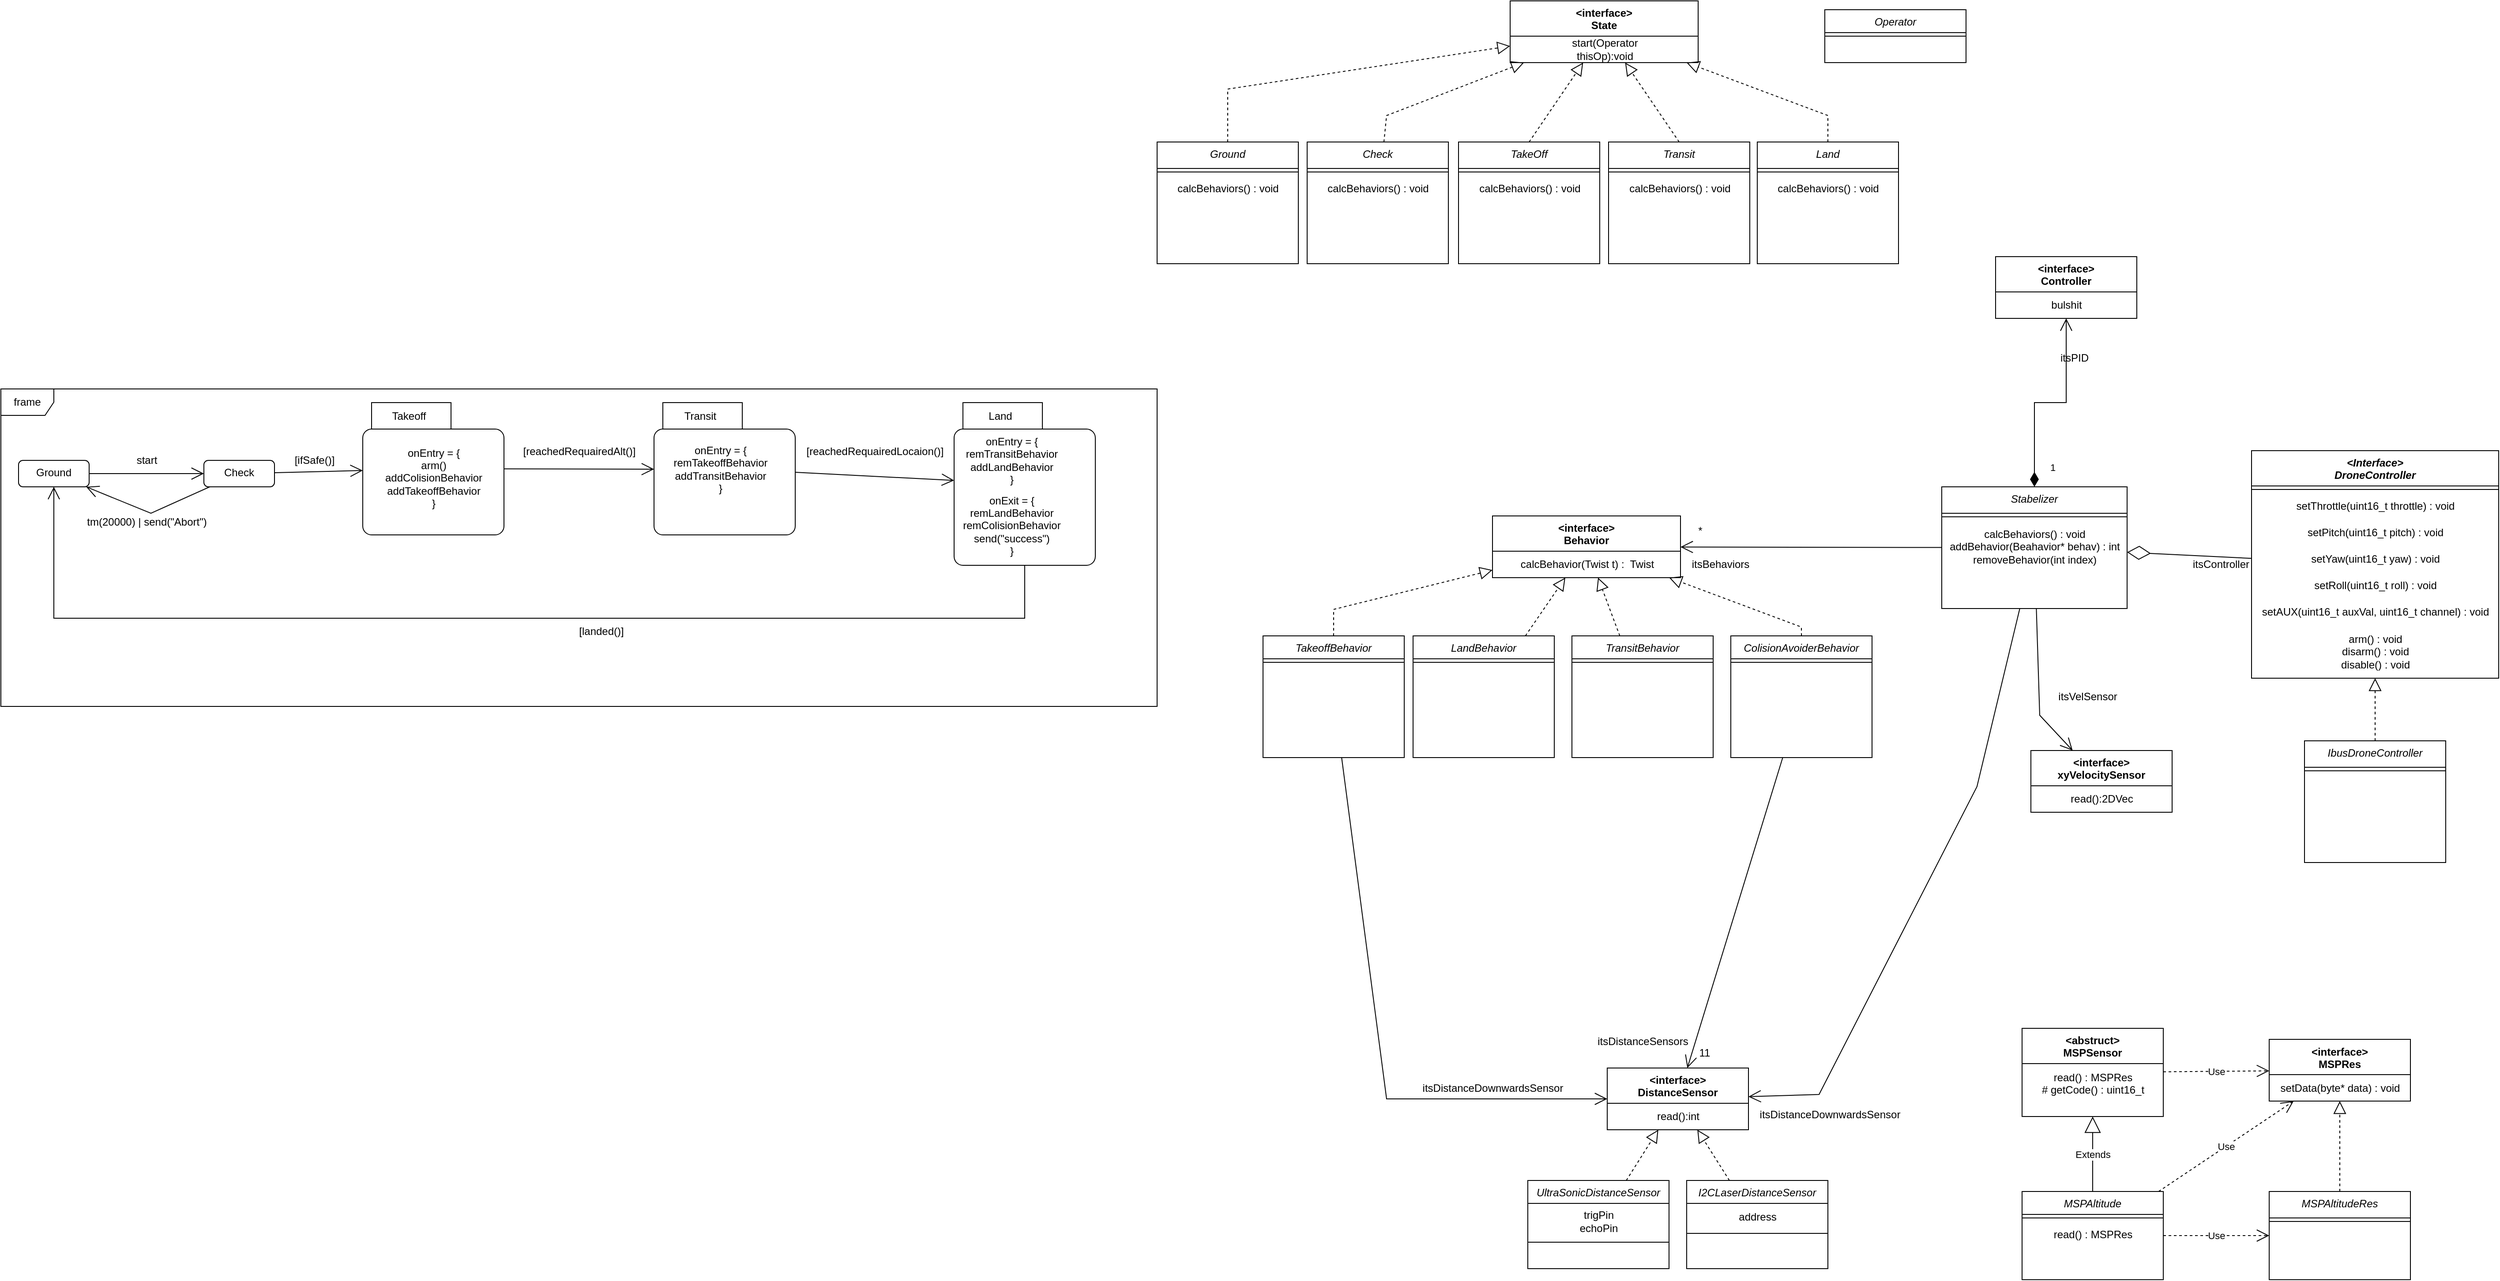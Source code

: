 <mxfile version="24.7.12">
  <diagram id="C5RBs43oDa-KdzZeNtuy" name="Page-1">
    <mxGraphModel grid="1" page="1" gridSize="10" guides="1" tooltips="1" connect="1" arrows="1" fold="1" pageScale="1" pageWidth="827" pageHeight="1169" math="0" shadow="0">
      <root>
        <mxCell id="WIyWlLk6GJQsqaUBKTNV-0" />
        <mxCell id="WIyWlLk6GJQsqaUBKTNV-1" parent="WIyWlLk6GJQsqaUBKTNV-0" />
        <mxCell id="zkfFHV4jXpPFQw0GAbJ--0" value="ColisionAvoiderBehavior" style="swimlane;fontStyle=2;align=center;verticalAlign=top;childLayout=stackLayout;horizontal=1;startSize=26;horizontalStack=0;resizeParent=1;resizeLast=0;collapsible=1;marginBottom=0;rounded=0;shadow=0;strokeWidth=1;" vertex="1" parent="WIyWlLk6GJQsqaUBKTNV-1">
          <mxGeometry x="70" y="230" width="160" height="138" as="geometry">
            <mxRectangle x="230" y="140" width="160" height="26" as="alternateBounds" />
          </mxGeometry>
        </mxCell>
        <mxCell id="zkfFHV4jXpPFQw0GAbJ--4" value="" style="line;html=1;strokeWidth=1;align=left;verticalAlign=middle;spacingTop=-1;spacingLeft=3;spacingRight=3;rotatable=0;labelPosition=right;points=[];portConstraint=eastwest;" vertex="1" parent="zkfFHV4jXpPFQw0GAbJ--0">
          <mxGeometry y="26" width="160" height="8" as="geometry" />
        </mxCell>
        <mxCell id="H10a0yjZCDIFKvV8rr9i-4" value="&lt;Interface&gt;&#xa;DroneController" style="swimlane;fontStyle=3;align=center;verticalAlign=top;childLayout=stackLayout;horizontal=1;startSize=40;horizontalStack=0;resizeParent=1;resizeLast=0;collapsible=1;marginBottom=0;rounded=0;shadow=0;strokeWidth=1;" vertex="1" parent="WIyWlLk6GJQsqaUBKTNV-1">
          <mxGeometry x="660" y="20" width="280" height="258" as="geometry">
            <mxRectangle x="230" y="140" width="160" height="26" as="alternateBounds" />
          </mxGeometry>
        </mxCell>
        <mxCell id="H10a0yjZCDIFKvV8rr9i-5" value="" style="line;html=1;strokeWidth=1;align=left;verticalAlign=middle;spacingTop=-1;spacingLeft=3;spacingRight=3;rotatable=0;labelPosition=right;points=[];portConstraint=eastwest;" vertex="1" parent="H10a0yjZCDIFKvV8rr9i-4">
          <mxGeometry y="40" width="280" height="8" as="geometry" />
        </mxCell>
        <mxCell id="sz6_0-QXTVO1XUbF2fzM-16" value="setThrottle(uint16_t throttle) : void" style="text;html=1;align=center;verticalAlign=middle;resizable=0;points=[];autosize=1;strokeColor=none;fillColor=none;" vertex="1" parent="H10a0yjZCDIFKvV8rr9i-4">
          <mxGeometry y="48" width="280" height="30" as="geometry" />
        </mxCell>
        <mxCell id="sz6_0-QXTVO1XUbF2fzM-18" value="setPitch(uint16_t pitch) : void" style="text;html=1;align=center;verticalAlign=middle;resizable=0;points=[];autosize=1;strokeColor=none;fillColor=none;" vertex="1" parent="H10a0yjZCDIFKvV8rr9i-4">
          <mxGeometry y="78" width="280" height="30" as="geometry" />
        </mxCell>
        <mxCell id="sz6_0-QXTVO1XUbF2fzM-19" value="setYaw(uint16_t yaw) : void" style="text;html=1;align=center;verticalAlign=middle;resizable=0;points=[];autosize=1;strokeColor=none;fillColor=none;" vertex="1" parent="H10a0yjZCDIFKvV8rr9i-4">
          <mxGeometry y="108" width="280" height="30" as="geometry" />
        </mxCell>
        <mxCell id="sz6_0-QXTVO1XUbF2fzM-17" value="setRoll(uint16_t roll) : void" style="text;html=1;align=center;verticalAlign=middle;resizable=0;points=[];autosize=1;strokeColor=none;fillColor=none;" vertex="1" parent="H10a0yjZCDIFKvV8rr9i-4">
          <mxGeometry y="138" width="280" height="30" as="geometry" />
        </mxCell>
        <mxCell id="sz6_0-QXTVO1XUbF2fzM-20" value="setAUX(uint16_t auxVal, uint16_t channel) : void" style="text;html=1;align=center;verticalAlign=middle;resizable=0;points=[];autosize=1;strokeColor=none;fillColor=none;" vertex="1" parent="H10a0yjZCDIFKvV8rr9i-4">
          <mxGeometry y="168" width="280" height="30" as="geometry" />
        </mxCell>
        <mxCell id="sz6_0-QXTVO1XUbF2fzM-81" value="arm() : void&lt;div&gt;disarm() : void&lt;/div&gt;&lt;div&gt;disable() : void&lt;/div&gt;" style="text;html=1;align=center;verticalAlign=middle;resizable=0;points=[];autosize=1;strokeColor=none;fillColor=none;" vertex="1" parent="H10a0yjZCDIFKvV8rr9i-4">
          <mxGeometry y="198" width="280" height="60" as="geometry" />
        </mxCell>
        <mxCell id="H10a0yjZCDIFKvV8rr9i-6" value="IbusDroneController" style="swimlane;fontStyle=2;align=center;verticalAlign=top;childLayout=stackLayout;horizontal=1;startSize=30;horizontalStack=0;resizeParent=1;resizeLast=0;collapsible=1;marginBottom=0;rounded=0;shadow=0;strokeWidth=1;" vertex="1" parent="WIyWlLk6GJQsqaUBKTNV-1">
          <mxGeometry x="720" y="349" width="160" height="138" as="geometry">
            <mxRectangle x="230" y="140" width="160" height="26" as="alternateBounds" />
          </mxGeometry>
        </mxCell>
        <mxCell id="H10a0yjZCDIFKvV8rr9i-7" value="" style="line;html=1;strokeWidth=1;align=left;verticalAlign=middle;spacingTop=-1;spacingLeft=3;spacingRight=3;rotatable=0;labelPosition=right;points=[];portConstraint=eastwest;" vertex="1" parent="H10a0yjZCDIFKvV8rr9i-6">
          <mxGeometry y="30" width="160" height="8" as="geometry" />
        </mxCell>
        <mxCell id="H10a0yjZCDIFKvV8rr9i-8" value="TransitBehavior" style="swimlane;fontStyle=2;align=center;verticalAlign=top;childLayout=stackLayout;horizontal=1;startSize=26;horizontalStack=0;resizeParent=1;resizeLast=0;collapsible=1;marginBottom=0;rounded=0;shadow=0;strokeWidth=1;" vertex="1" parent="WIyWlLk6GJQsqaUBKTNV-1">
          <mxGeometry x="-110" y="230" width="160" height="138" as="geometry">
            <mxRectangle x="230" y="140" width="160" height="26" as="alternateBounds" />
          </mxGeometry>
        </mxCell>
        <mxCell id="H10a0yjZCDIFKvV8rr9i-9" value="" style="line;html=1;strokeWidth=1;align=left;verticalAlign=middle;spacingTop=-1;spacingLeft=3;spacingRight=3;rotatable=0;labelPosition=right;points=[];portConstraint=eastwest;" vertex="1" parent="H10a0yjZCDIFKvV8rr9i-8">
          <mxGeometry y="26" width="160" height="8" as="geometry" />
        </mxCell>
        <mxCell id="ZFTu0aLYmTdzIJ34VCM_-1" value="&lt;div&gt;&lt;span style=&quot;background-color: initial;&quot;&gt;&amp;lt;interface&amp;gt;&lt;/span&gt;&lt;/div&gt;&lt;div&gt;Behavior&lt;/div&gt;" style="swimlane;fontStyle=1;align=center;verticalAlign=top;childLayout=stackLayout;horizontal=1;startSize=40;horizontalStack=0;resizeParent=1;resizeParentMax=0;resizeLast=0;collapsible=1;marginBottom=0;whiteSpace=wrap;html=1;" vertex="1" parent="WIyWlLk6GJQsqaUBKTNV-1">
          <mxGeometry x="-200" y="94" width="213" height="70" as="geometry">
            <mxRectangle x="440" y="270" width="100" height="40" as="alternateBounds" />
          </mxGeometry>
        </mxCell>
        <mxCell id="sz6_0-QXTVO1XUbF2fzM-7" value="calcBehavior(Twist t) :&amp;nbsp; Twist" style="text;html=1;align=center;verticalAlign=middle;resizable=0;points=[];autosize=1;strokeColor=none;fillColor=none;" vertex="1" parent="ZFTu0aLYmTdzIJ34VCM_-1">
          <mxGeometry y="40" width="213" height="30" as="geometry" />
        </mxCell>
        <mxCell id="UNymxp3EtwZnuEhd_OBU-3" value="UltraSonicDistanceSensor" style="swimlane;fontStyle=2;align=center;verticalAlign=top;childLayout=stackLayout;horizontal=1;startSize=26;horizontalStack=0;resizeParent=1;resizeLast=0;collapsible=1;marginBottom=0;rounded=0;shadow=0;strokeWidth=1;" vertex="1" parent="WIyWlLk6GJQsqaUBKTNV-1">
          <mxGeometry x="-160" y="847.5" width="160" height="100" as="geometry">
            <mxRectangle x="230" y="140" width="160" height="26" as="alternateBounds" />
          </mxGeometry>
        </mxCell>
        <mxCell id="sz6_0-QXTVO1XUbF2fzM-6" value="trigPin&lt;div&gt;echoPin&lt;/div&gt;" style="text;html=1;align=center;verticalAlign=middle;resizable=0;points=[];autosize=1;strokeColor=none;fillColor=none;" vertex="1" parent="UNymxp3EtwZnuEhd_OBU-3">
          <mxGeometry y="26" width="160" height="40" as="geometry" />
        </mxCell>
        <mxCell id="UNymxp3EtwZnuEhd_OBU-4" value="" style="line;html=1;strokeWidth=1;align=left;verticalAlign=middle;spacingTop=-1;spacingLeft=3;spacingRight=3;rotatable=0;labelPosition=right;points=[];portConstraint=eastwest;" vertex="1" parent="UNymxp3EtwZnuEhd_OBU-3">
          <mxGeometry y="66" width="160" height="8" as="geometry" />
        </mxCell>
        <mxCell id="ZFTu0aLYmTdzIJ34VCM_-6" value="I2CLaserDistanceSensor" style="swimlane;fontStyle=2;align=center;verticalAlign=top;childLayout=stackLayout;horizontal=1;startSize=26;horizontalStack=0;resizeParent=1;resizeLast=0;collapsible=1;marginBottom=0;rounded=0;shadow=0;strokeWidth=1;" vertex="1" parent="WIyWlLk6GJQsqaUBKTNV-1">
          <mxGeometry x="20" y="847.5" width="160" height="100" as="geometry">
            <mxRectangle x="230" y="140" width="160" height="26" as="alternateBounds" />
          </mxGeometry>
        </mxCell>
        <mxCell id="UNymxp3EtwZnuEhd_OBU-5" value="address" style="text;html=1;align=center;verticalAlign=middle;resizable=0;points=[];autosize=1;strokeColor=none;fillColor=none;" vertex="1" parent="ZFTu0aLYmTdzIJ34VCM_-6">
          <mxGeometry y="26" width="160" height="30" as="geometry" />
        </mxCell>
        <mxCell id="ZFTu0aLYmTdzIJ34VCM_-7" value="" style="line;html=1;strokeWidth=1;align=left;verticalAlign=middle;spacingTop=-1;spacingLeft=3;spacingRight=3;rotatable=0;labelPosition=right;points=[];portConstraint=eastwest;" vertex="1" parent="ZFTu0aLYmTdzIJ34VCM_-6">
          <mxGeometry y="56" width="160" height="8" as="geometry" />
        </mxCell>
        <mxCell id="sz6_0-QXTVO1XUbF2fzM-0" value="&lt;div&gt;&lt;span style=&quot;background-color: initial;&quot;&gt;&amp;lt;interface&amp;gt;&lt;/span&gt;&lt;/div&gt;&lt;div&gt;DistanceSensor&lt;/div&gt;" style="swimlane;fontStyle=1;align=center;verticalAlign=top;childLayout=stackLayout;horizontal=1;startSize=40;horizontalStack=0;resizeParent=1;resizeParentMax=0;resizeLast=0;collapsible=1;marginBottom=0;whiteSpace=wrap;html=1;" vertex="1" parent="WIyWlLk6GJQsqaUBKTNV-1">
          <mxGeometry x="-70" y="720" width="160" height="70" as="geometry">
            <mxRectangle x="440" y="270" width="100" height="40" as="alternateBounds" />
          </mxGeometry>
        </mxCell>
        <mxCell id="sz6_0-QXTVO1XUbF2fzM-1" value="read():int" style="text;html=1;align=center;verticalAlign=middle;resizable=0;points=[];autosize=1;strokeColor=none;fillColor=none;" vertex="1" parent="sz6_0-QXTVO1XUbF2fzM-0">
          <mxGeometry y="40" width="160" height="30" as="geometry" />
        </mxCell>
        <mxCell id="sz6_0-QXTVO1XUbF2fzM-2" value="" style="endArrow=block;dashed=1;endFill=0;endSize=12;html=1;rounded=0;" edge="1" parent="WIyWlLk6GJQsqaUBKTNV-1" source="ZFTu0aLYmTdzIJ34VCM_-6" target="sz6_0-QXTVO1XUbF2fzM-0">
          <mxGeometry width="160" relative="1" as="geometry">
            <mxPoint x="320" y="580" as="sourcePoint" />
            <mxPoint x="480" y="580" as="targetPoint" />
          </mxGeometry>
        </mxCell>
        <mxCell id="sz6_0-QXTVO1XUbF2fzM-3" value="" style="endArrow=block;dashed=1;endFill=0;endSize=12;html=1;rounded=0;" edge="1" parent="WIyWlLk6GJQsqaUBKTNV-1" source="H10a0yjZCDIFKvV8rr9i-8" target="ZFTu0aLYmTdzIJ34VCM_-1">
          <mxGeometry width="160" relative="1" as="geometry">
            <mxPoint x="302" y="473" as="sourcePoint" />
            <mxPoint x="260" y="410" as="targetPoint" />
          </mxGeometry>
        </mxCell>
        <mxCell id="sz6_0-QXTVO1XUbF2fzM-4" value="" style="endArrow=block;dashed=1;endFill=0;endSize=12;html=1;rounded=0;" edge="1" parent="WIyWlLk6GJQsqaUBKTNV-1" source="zkfFHV4jXpPFQw0GAbJ--0" target="ZFTu0aLYmTdzIJ34VCM_-1">
          <mxGeometry width="160" relative="1" as="geometry">
            <mxPoint x="150" y="220" as="sourcePoint" />
            <mxPoint x="490" y="617" as="targetPoint" />
            <Array as="points">
              <mxPoint x="150" y="220" />
            </Array>
          </mxGeometry>
        </mxCell>
        <mxCell id="sz6_0-QXTVO1XUbF2fzM-5" value="" style="endArrow=block;dashed=1;endFill=0;endSize=12;html=1;rounded=0;" edge="1" parent="WIyWlLk6GJQsqaUBKTNV-1" source="UNymxp3EtwZnuEhd_OBU-3" target="sz6_0-QXTVO1XUbF2fzM-0">
          <mxGeometry width="160" relative="1" as="geometry">
            <mxPoint x="326" y="750" as="sourcePoint" />
            <mxPoint x="284" y="687" as="targetPoint" />
          </mxGeometry>
        </mxCell>
        <mxCell id="sz6_0-QXTVO1XUbF2fzM-8" value="" style="endArrow=open;endFill=1;endSize=12;html=1;rounded=0;" edge="1" parent="WIyWlLk6GJQsqaUBKTNV-1" source="sz6_0-QXTVO1XUbF2fzM-10" target="ZFTu0aLYmTdzIJ34VCM_-1">
          <mxGeometry width="160" relative="1" as="geometry">
            <mxPoint x="335" y="127.319" as="sourcePoint" />
            <mxPoint x="530" y="190" as="targetPoint" />
          </mxGeometry>
        </mxCell>
        <mxCell id="sz6_0-QXTVO1XUbF2fzM-10" value="Stabelizer" style="swimlane;fontStyle=2;align=center;verticalAlign=top;childLayout=stackLayout;horizontal=1;startSize=30;horizontalStack=0;resizeParent=1;resizeLast=0;collapsible=1;marginBottom=0;rounded=0;shadow=0;strokeWidth=1;" vertex="1" parent="WIyWlLk6GJQsqaUBKTNV-1">
          <mxGeometry x="309" y="61" width="210" height="138" as="geometry">
            <mxRectangle x="230" y="140" width="160" height="26" as="alternateBounds" />
          </mxGeometry>
        </mxCell>
        <mxCell id="sz6_0-QXTVO1XUbF2fzM-11" value="" style="line;html=1;strokeWidth=1;align=left;verticalAlign=middle;spacingTop=-1;spacingLeft=3;spacingRight=3;rotatable=0;labelPosition=right;points=[];portConstraint=eastwest;" vertex="1" parent="sz6_0-QXTVO1XUbF2fzM-10">
          <mxGeometry y="30" width="210" height="8" as="geometry" />
        </mxCell>
        <mxCell id="sz6_0-QXTVO1XUbF2fzM-15" value="calcBehaviors() : void&lt;div&gt;addBehavior(Beahavior* behav) : int&lt;/div&gt;&lt;div&gt;removeBehavior(int index)&lt;/div&gt;" style="text;html=1;align=center;verticalAlign=middle;resizable=0;points=[];autosize=1;strokeColor=none;fillColor=none;" vertex="1" parent="sz6_0-QXTVO1XUbF2fzM-10">
          <mxGeometry y="38" width="210" height="60" as="geometry" />
        </mxCell>
        <mxCell id="sz6_0-QXTVO1XUbF2fzM-13" value="*" style="text;html=1;align=center;verticalAlign=middle;resizable=0;points=[];autosize=1;strokeColor=none;fillColor=none;" vertex="1" parent="WIyWlLk6GJQsqaUBKTNV-1">
          <mxGeometry x="20" y="95.5" width="30" height="30" as="geometry" />
        </mxCell>
        <mxCell id="sz6_0-QXTVO1XUbF2fzM-14" value="itsBehaviors" style="text;html=1;align=center;verticalAlign=middle;resizable=0;points=[];autosize=1;strokeColor=none;fillColor=none;" vertex="1" parent="WIyWlLk6GJQsqaUBKTNV-1">
          <mxGeometry x="13" y="134" width="90" height="30" as="geometry" />
        </mxCell>
        <mxCell id="sz6_0-QXTVO1XUbF2fzM-36" value="&lt;div&gt;&lt;span style=&quot;background-color: initial;&quot;&gt;&amp;lt;abstruct&amp;gt;&lt;/span&gt;&lt;/div&gt;&lt;div&gt;MSPSensor&lt;/div&gt;" style="swimlane;fontStyle=1;align=center;verticalAlign=top;childLayout=stackLayout;horizontal=1;startSize=40;horizontalStack=0;resizeParent=1;resizeParentMax=0;resizeLast=0;collapsible=1;marginBottom=0;whiteSpace=wrap;html=1;" vertex="1" parent="WIyWlLk6GJQsqaUBKTNV-1">
          <mxGeometry x="400" y="675" width="160" height="100" as="geometry">
            <mxRectangle x="440" y="270" width="100" height="40" as="alternateBounds" />
          </mxGeometry>
        </mxCell>
        <mxCell id="sz6_0-QXTVO1XUbF2fzM-37" value="read() : MSPRes&lt;div&gt;# getCode() : uint16_t&lt;/div&gt;&lt;div&gt;&lt;br&gt;&lt;/div&gt;" style="text;html=1;align=center;verticalAlign=middle;resizable=0;points=[];autosize=1;strokeColor=none;fillColor=none;" vertex="1" parent="sz6_0-QXTVO1XUbF2fzM-36">
          <mxGeometry y="40" width="160" height="60" as="geometry" />
        </mxCell>
        <mxCell id="sz6_0-QXTVO1XUbF2fzM-38" value="MSPAltitude" style="swimlane;fontStyle=2;align=center;verticalAlign=top;childLayout=stackLayout;horizontal=1;startSize=26;horizontalStack=0;resizeParent=1;resizeLast=0;collapsible=1;marginBottom=0;rounded=0;shadow=0;strokeWidth=1;" vertex="1" parent="WIyWlLk6GJQsqaUBKTNV-1">
          <mxGeometry x="400" y="860" width="160" height="100" as="geometry">
            <mxRectangle x="230" y="140" width="160" height="26" as="alternateBounds" />
          </mxGeometry>
        </mxCell>
        <mxCell id="sz6_0-QXTVO1XUbF2fzM-40" value="" style="line;html=1;strokeWidth=1;align=left;verticalAlign=middle;spacingTop=-1;spacingLeft=3;spacingRight=3;rotatable=0;labelPosition=right;points=[];portConstraint=eastwest;" vertex="1" parent="sz6_0-QXTVO1XUbF2fzM-38">
          <mxGeometry y="26" width="160" height="8" as="geometry" />
        </mxCell>
        <mxCell id="sz6_0-QXTVO1XUbF2fzM-49" value="read() : MSPRes" style="text;html=1;align=center;verticalAlign=middle;resizable=0;points=[];autosize=1;strokeColor=none;fillColor=none;" vertex="1" parent="sz6_0-QXTVO1XUbF2fzM-38">
          <mxGeometry y="34" width="160" height="30" as="geometry" />
        </mxCell>
        <mxCell id="sz6_0-QXTVO1XUbF2fzM-41" value="&lt;div&gt;&lt;span style=&quot;background-color: initial;&quot;&gt;&amp;lt;interface&amp;gt;&lt;/span&gt;&lt;/div&gt;&lt;div&gt;MSPRes&lt;/div&gt;" style="swimlane;fontStyle=1;align=center;verticalAlign=top;childLayout=stackLayout;horizontal=1;startSize=40;horizontalStack=0;resizeParent=1;resizeParentMax=0;resizeLast=0;collapsible=1;marginBottom=0;whiteSpace=wrap;html=1;" vertex="1" parent="WIyWlLk6GJQsqaUBKTNV-1">
          <mxGeometry x="680" y="687.5" width="160" height="70" as="geometry">
            <mxRectangle x="440" y="270" width="100" height="40" as="alternateBounds" />
          </mxGeometry>
        </mxCell>
        <mxCell id="sz6_0-QXTVO1XUbF2fzM-53" value="setData(byte* data) : void" style="text;html=1;align=center;verticalAlign=middle;resizable=0;points=[];autosize=1;strokeColor=none;fillColor=none;" vertex="1" parent="sz6_0-QXTVO1XUbF2fzM-41">
          <mxGeometry y="40" width="160" height="30" as="geometry" />
        </mxCell>
        <mxCell id="sz6_0-QXTVO1XUbF2fzM-43" value="Use" style="endArrow=open;endSize=12;dashed=1;html=1;rounded=0;" edge="1" parent="WIyWlLk6GJQsqaUBKTNV-1" source="sz6_0-QXTVO1XUbF2fzM-36" target="sz6_0-QXTVO1XUbF2fzM-41">
          <mxGeometry width="160" relative="1" as="geometry">
            <mxPoint x="260" y="620" as="sourcePoint" />
            <mxPoint x="420" y="620" as="targetPoint" />
          </mxGeometry>
        </mxCell>
        <mxCell id="sz6_0-QXTVO1XUbF2fzM-44" value="MSPAltitudeRes" style="swimlane;fontStyle=2;align=center;verticalAlign=top;childLayout=stackLayout;horizontal=1;startSize=30;horizontalStack=0;resizeParent=1;resizeLast=0;collapsible=1;marginBottom=0;rounded=0;shadow=0;strokeWidth=1;" vertex="1" parent="WIyWlLk6GJQsqaUBKTNV-1">
          <mxGeometry x="680" y="860" width="160" height="100" as="geometry">
            <mxRectangle x="230" y="140" width="160" height="26" as="alternateBounds" />
          </mxGeometry>
        </mxCell>
        <mxCell id="sz6_0-QXTVO1XUbF2fzM-46" value="" style="line;html=1;strokeWidth=1;align=left;verticalAlign=middle;spacingTop=-1;spacingLeft=3;spacingRight=3;rotatable=0;labelPosition=right;points=[];portConstraint=eastwest;" vertex="1" parent="sz6_0-QXTVO1XUbF2fzM-44">
          <mxGeometry y="30" width="160" height="8" as="geometry" />
        </mxCell>
        <mxCell id="sz6_0-QXTVO1XUbF2fzM-47" value="" style="endArrow=block;dashed=1;endFill=0;endSize=12;html=1;rounded=0;" edge="1" parent="WIyWlLk6GJQsqaUBKTNV-1" source="sz6_0-QXTVO1XUbF2fzM-44" target="sz6_0-QXTVO1XUbF2fzM-41">
          <mxGeometry width="160" relative="1" as="geometry">
            <mxPoint x="584" y="830" as="sourcePoint" />
            <mxPoint x="547" y="780" as="targetPoint" />
          </mxGeometry>
        </mxCell>
        <mxCell id="sz6_0-QXTVO1XUbF2fzM-48" value="Extends" style="endArrow=block;endSize=16;endFill=0;html=1;rounded=0;" edge="1" parent="WIyWlLk6GJQsqaUBKTNV-1" source="sz6_0-QXTVO1XUbF2fzM-38" target="sz6_0-QXTVO1XUbF2fzM-36">
          <mxGeometry width="160" relative="1" as="geometry">
            <mxPoint x="540" y="922" as="sourcePoint" />
            <mxPoint x="540" y="830" as="targetPoint" />
          </mxGeometry>
        </mxCell>
        <mxCell id="sz6_0-QXTVO1XUbF2fzM-51" value="Use" style="endArrow=open;endSize=12;dashed=1;html=1;rounded=0;" edge="1" parent="WIyWlLk6GJQsqaUBKTNV-1" source="sz6_0-QXTVO1XUbF2fzM-38" target="sz6_0-QXTVO1XUbF2fzM-41">
          <mxGeometry width="160" relative="1" as="geometry">
            <mxPoint x="570" y="735" as="sourcePoint" />
            <mxPoint x="690" y="735" as="targetPoint" />
            <Array as="points" />
          </mxGeometry>
        </mxCell>
        <mxCell id="sz6_0-QXTVO1XUbF2fzM-52" value="Use" style="endArrow=open;endSize=12;dashed=1;html=1;rounded=0;" edge="1" parent="WIyWlLk6GJQsqaUBKTNV-1" source="sz6_0-QXTVO1XUbF2fzM-38" target="sz6_0-QXTVO1XUbF2fzM-44">
          <mxGeometry width="160" relative="1" as="geometry">
            <mxPoint x="460" y="880" as="sourcePoint" />
            <mxPoint x="710" y="723" as="targetPoint" />
            <Array as="points" />
          </mxGeometry>
        </mxCell>
        <mxCell id="sz6_0-QXTVO1XUbF2fzM-56" value="&lt;div&gt;&lt;span style=&quot;background-color: initial;&quot;&gt;&amp;lt;interface&amp;gt;&lt;/span&gt;&lt;/div&gt;&lt;div&gt;xyVelocitySensor&lt;/div&gt;" style="swimlane;fontStyle=1;align=center;verticalAlign=top;childLayout=stackLayout;horizontal=1;startSize=40;horizontalStack=0;resizeParent=1;resizeParentMax=0;resizeLast=0;collapsible=1;marginBottom=0;whiteSpace=wrap;html=1;" vertex="1" parent="WIyWlLk6GJQsqaUBKTNV-1">
          <mxGeometry x="410" y="360" width="160" height="70" as="geometry">
            <mxRectangle x="440" y="270" width="100" height="40" as="alternateBounds" />
          </mxGeometry>
        </mxCell>
        <mxCell id="sz6_0-QXTVO1XUbF2fzM-57" value="read():2DVec" style="text;html=1;align=center;verticalAlign=middle;resizable=0;points=[];autosize=1;strokeColor=none;fillColor=none;" vertex="1" parent="sz6_0-QXTVO1XUbF2fzM-56">
          <mxGeometry y="40" width="160" height="30" as="geometry" />
        </mxCell>
        <mxCell id="sz6_0-QXTVO1XUbF2fzM-58" value="" style="endArrow=open;endFill=1;endSize=12;html=1;rounded=0;" edge="1" parent="WIyWlLk6GJQsqaUBKTNV-1" source="sz6_0-QXTVO1XUbF2fzM-10" target="sz6_0-QXTVO1XUbF2fzM-56">
          <mxGeometry width="160" relative="1" as="geometry">
            <mxPoint x="330" y="145" as="sourcePoint" />
            <mxPoint x="187" y="145" as="targetPoint" />
            <Array as="points">
              <mxPoint x="420" y="320" />
            </Array>
          </mxGeometry>
        </mxCell>
        <mxCell id="sz6_0-QXTVO1XUbF2fzM-59" value="itsVelSensor" style="text;html=1;align=center;verticalAlign=middle;resizable=0;points=[];autosize=1;strokeColor=none;fillColor=none;" vertex="1" parent="WIyWlLk6GJQsqaUBKTNV-1">
          <mxGeometry x="429" y="284" width="90" height="30" as="geometry" />
        </mxCell>
        <mxCell id="sz6_0-QXTVO1XUbF2fzM-61" value="itsController" style="text;html=1;align=center;verticalAlign=middle;resizable=0;points=[];autosize=1;strokeColor=none;fillColor=none;" vertex="1" parent="WIyWlLk6GJQsqaUBKTNV-1">
          <mxGeometry x="580" y="134" width="90" height="30" as="geometry" />
        </mxCell>
        <mxCell id="sz6_0-QXTVO1XUbF2fzM-62" value="" style="endArrow=open;endFill=1;endSize=12;html=1;rounded=0;" edge="1" parent="WIyWlLk6GJQsqaUBKTNV-1" source="zkfFHV4jXpPFQw0GAbJ--0" target="sz6_0-QXTVO1XUbF2fzM-0">
          <mxGeometry width="160" relative="1" as="geometry">
            <mxPoint x="430" y="198" as="sourcePoint" />
            <mxPoint x="430" y="259" as="targetPoint" />
          </mxGeometry>
        </mxCell>
        <mxCell id="sz6_0-QXTVO1XUbF2fzM-65" value="frame" style="shape=umlFrame;whiteSpace=wrap;html=1;pointerEvents=0;" vertex="1" parent="WIyWlLk6GJQsqaUBKTNV-1">
          <mxGeometry x="-1890" y="-50" width="1310" height="360" as="geometry" />
        </mxCell>
        <mxCell id="sz6_0-QXTVO1XUbF2fzM-67" value="start" style="text;html=1;align=center;verticalAlign=middle;resizable=0;points=[];autosize=1;strokeColor=none;fillColor=none;" vertex="1" parent="WIyWlLk6GJQsqaUBKTNV-1">
          <mxGeometry x="-1750" y="15.5" width="50" height="30" as="geometry" />
        </mxCell>
        <mxCell id="sz6_0-QXTVO1XUbF2fzM-68" value="Ground" style="html=1;align=center;verticalAlign=top;rounded=1;absoluteArcSize=1;arcSize=10;dashed=0;whiteSpace=wrap;" vertex="1" parent="WIyWlLk6GJQsqaUBKTNV-1">
          <mxGeometry x="-1870" y="31" width="80" height="30" as="geometry" />
        </mxCell>
        <mxCell id="sz6_0-QXTVO1XUbF2fzM-69" value="" style="endArrow=open;endFill=1;endSize=12;html=1;rounded=0;" edge="1" parent="WIyWlLk6GJQsqaUBKTNV-1" source="sz6_0-QXTVO1XUbF2fzM-68" target="sz6_0-QXTVO1XUbF2fzM-70">
          <mxGeometry width="160" relative="1" as="geometry">
            <mxPoint x="-1730" y="121" as="sourcePoint" />
            <mxPoint x="-1570" y="121" as="targetPoint" />
          </mxGeometry>
        </mxCell>
        <mxCell id="sz6_0-QXTVO1XUbF2fzM-70" value="Check" style="html=1;align=center;verticalAlign=top;rounded=1;absoluteArcSize=1;arcSize=10;dashed=0;whiteSpace=wrap;" vertex="1" parent="WIyWlLk6GJQsqaUBKTNV-1">
          <mxGeometry x="-1660" y="31" width="80" height="30" as="geometry" />
        </mxCell>
        <mxCell id="sz6_0-QXTVO1XUbF2fzM-73" value="" style="endArrow=open;endFill=1;endSize=12;html=1;rounded=0;" edge="1" parent="WIyWlLk6GJQsqaUBKTNV-1" source="sz6_0-QXTVO1XUbF2fzM-70" target="sz6_0-QXTVO1XUbF2fzM-68">
          <mxGeometry width="160" relative="1" as="geometry">
            <mxPoint x="-1620" y="135.63" as="sourcePoint" />
            <mxPoint x="-1490" y="135.63" as="targetPoint" />
            <Array as="points">
              <mxPoint x="-1720" y="91" />
            </Array>
          </mxGeometry>
        </mxCell>
        <mxCell id="sz6_0-QXTVO1XUbF2fzM-75" value="tm(20000) | send(&quot;Abort&quot;)" style="text;html=1;align=center;verticalAlign=middle;resizable=0;points=[];autosize=1;strokeColor=none;fillColor=none;" vertex="1" parent="WIyWlLk6GJQsqaUBKTNV-1">
          <mxGeometry x="-1805" y="85.5" width="160" height="30" as="geometry" />
        </mxCell>
        <mxCell id="sz6_0-QXTVO1XUbF2fzM-77" value="" style="endArrow=open;endFill=1;endSize=12;html=1;rounded=0;" edge="1" parent="WIyWlLk6GJQsqaUBKTNV-1" source="sz6_0-QXTVO1XUbF2fzM-70" target="hUCcrMTKxQnbZB6ccSgt-0">
          <mxGeometry width="160" relative="1" as="geometry">
            <mxPoint x="-1643" y="35.5" as="sourcePoint" />
            <mxPoint x="-1470" y="10.5" as="targetPoint" />
            <Array as="points" />
          </mxGeometry>
        </mxCell>
        <mxCell id="sz6_0-QXTVO1XUbF2fzM-80" value="[ifSafe()]" style="text;html=1;align=center;verticalAlign=middle;resizable=0;points=[];autosize=1;strokeColor=none;fillColor=none;" vertex="1" parent="WIyWlLk6GJQsqaUBKTNV-1">
          <mxGeometry x="-1570" y="15.5" width="70" height="30" as="geometry" />
        </mxCell>
        <mxCell id="sz6_0-QXTVO1XUbF2fzM-82" value="Operator" style="swimlane;fontStyle=2;align=center;verticalAlign=top;childLayout=stackLayout;horizontal=1;startSize=26;horizontalStack=0;resizeParent=1;resizeLast=0;collapsible=1;marginBottom=0;rounded=0;shadow=0;strokeWidth=1;" vertex="1" parent="WIyWlLk6GJQsqaUBKTNV-1">
          <mxGeometry x="176.5" y="-480" width="160" height="60" as="geometry">
            <mxRectangle x="230" y="140" width="160" height="26" as="alternateBounds" />
          </mxGeometry>
        </mxCell>
        <mxCell id="sz6_0-QXTVO1XUbF2fzM-83" value="" style="line;html=1;strokeWidth=1;align=left;verticalAlign=middle;spacingTop=-1;spacingLeft=3;spacingRight=3;rotatable=0;labelPosition=right;points=[];portConstraint=eastwest;" vertex="1" parent="sz6_0-QXTVO1XUbF2fzM-82">
          <mxGeometry y="26" width="160" height="8" as="geometry" />
        </mxCell>
        <mxCell id="1_nEkc8OYTVucUqF0itV-0" value="&lt;div&gt;&lt;span style=&quot;background-color: initial;&quot;&gt;&amp;lt;interface&amp;gt;&lt;/span&gt;&lt;/div&gt;&lt;div&gt;State&lt;/div&gt;" style="swimlane;fontStyle=1;align=center;verticalAlign=top;childLayout=stackLayout;horizontal=1;startSize=40;horizontalStack=0;resizeParent=1;resizeParentMax=0;resizeLast=0;collapsible=1;marginBottom=0;whiteSpace=wrap;html=1;" vertex="1" parent="WIyWlLk6GJQsqaUBKTNV-1">
          <mxGeometry x="-180" y="-490" width="213" height="70" as="geometry">
            <mxRectangle x="440" y="270" width="100" height="40" as="alternateBounds" />
          </mxGeometry>
        </mxCell>
        <mxCell id="1_nEkc8OYTVucUqF0itV-1" value="&lt;div&gt;&lt;span style=&quot;text-wrap: wrap; background-color: initial;&quot;&gt;start(Operator thisOp):void&lt;/span&gt;&lt;/div&gt;" style="text;html=1;align=center;verticalAlign=middle;resizable=0;points=[];autosize=1;strokeColor=none;fillColor=none;" vertex="1" parent="1_nEkc8OYTVucUqF0itV-0">
          <mxGeometry y="40" width="213" height="30" as="geometry" />
        </mxCell>
        <mxCell id="1_nEkc8OYTVucUqF0itV-2" value="TakeOff" style="swimlane;fontStyle=2;align=center;verticalAlign=top;childLayout=stackLayout;horizontal=1;startSize=30;horizontalStack=0;resizeParent=1;resizeLast=0;collapsible=1;marginBottom=0;rounded=0;shadow=0;strokeWidth=1;" vertex="1" parent="WIyWlLk6GJQsqaUBKTNV-1">
          <mxGeometry x="-238.5" y="-330" width="160" height="138" as="geometry">
            <mxRectangle x="230" y="140" width="160" height="26" as="alternateBounds" />
          </mxGeometry>
        </mxCell>
        <mxCell id="1_nEkc8OYTVucUqF0itV-3" value="" style="line;html=1;strokeWidth=1;align=left;verticalAlign=middle;spacingTop=-1;spacingLeft=3;spacingRight=3;rotatable=0;labelPosition=right;points=[];portConstraint=eastwest;" vertex="1" parent="1_nEkc8OYTVucUqF0itV-2">
          <mxGeometry y="30" width="160" height="8" as="geometry" />
        </mxCell>
        <mxCell id="1_nEkc8OYTVucUqF0itV-4" value="calcBehaviors() : void" style="text;html=1;align=center;verticalAlign=middle;resizable=0;points=[];autosize=1;strokeColor=none;fillColor=none;" vertex="1" parent="1_nEkc8OYTVucUqF0itV-2">
          <mxGeometry y="38" width="160" height="30" as="geometry" />
        </mxCell>
        <mxCell id="1_nEkc8OYTVucUqF0itV-5" value="" style="endArrow=block;dashed=1;endFill=0;endSize=12;html=1;rounded=0;exitX=0.5;exitY=0;exitDx=0;exitDy=0;" edge="1" parent="WIyWlLk6GJQsqaUBKTNV-1" source="1_nEkc8OYTVucUqF0itV-2" target="1_nEkc8OYTVucUqF0itV-0">
          <mxGeometry width="160" relative="1" as="geometry">
            <mxPoint x="-110" y="30" as="sourcePoint" />
            <mxPoint x="-86" y="-410" as="targetPoint" />
            <Array as="points" />
          </mxGeometry>
        </mxCell>
        <mxCell id="1_nEkc8OYTVucUqF0itV-6" value="Ground" style="swimlane;fontStyle=2;align=center;verticalAlign=top;childLayout=stackLayout;horizontal=1;startSize=30;horizontalStack=0;resizeParent=1;resizeLast=0;collapsible=1;marginBottom=0;rounded=0;shadow=0;strokeWidth=1;" vertex="1" parent="WIyWlLk6GJQsqaUBKTNV-1">
          <mxGeometry x="-580" y="-330" width="160" height="138" as="geometry">
            <mxRectangle x="230" y="140" width="160" height="26" as="alternateBounds" />
          </mxGeometry>
        </mxCell>
        <mxCell id="1_nEkc8OYTVucUqF0itV-7" value="" style="line;html=1;strokeWidth=1;align=left;verticalAlign=middle;spacingTop=-1;spacingLeft=3;spacingRight=3;rotatable=0;labelPosition=right;points=[];portConstraint=eastwest;" vertex="1" parent="1_nEkc8OYTVucUqF0itV-6">
          <mxGeometry y="30" width="160" height="8" as="geometry" />
        </mxCell>
        <mxCell id="1_nEkc8OYTVucUqF0itV-12" value="calcBehaviors() : void" style="text;html=1;align=center;verticalAlign=middle;resizable=0;points=[];autosize=1;strokeColor=none;fillColor=none;" vertex="1" parent="1_nEkc8OYTVucUqF0itV-6">
          <mxGeometry y="38" width="160" height="30" as="geometry" />
        </mxCell>
        <mxCell id="1_nEkc8OYTVucUqF0itV-13" value="Transit" style="swimlane;fontStyle=2;align=center;verticalAlign=top;childLayout=stackLayout;horizontal=1;startSize=30;horizontalStack=0;resizeParent=1;resizeLast=0;collapsible=1;marginBottom=0;rounded=0;shadow=0;strokeWidth=1;" vertex="1" parent="WIyWlLk6GJQsqaUBKTNV-1">
          <mxGeometry x="-68.5" y="-330" width="160" height="138" as="geometry">
            <mxRectangle x="230" y="140" width="160" height="26" as="alternateBounds" />
          </mxGeometry>
        </mxCell>
        <mxCell id="1_nEkc8OYTVucUqF0itV-14" value="" style="line;html=1;strokeWidth=1;align=left;verticalAlign=middle;spacingTop=-1;spacingLeft=3;spacingRight=3;rotatable=0;labelPosition=right;points=[];portConstraint=eastwest;" vertex="1" parent="1_nEkc8OYTVucUqF0itV-13">
          <mxGeometry y="30" width="160" height="8" as="geometry" />
        </mxCell>
        <mxCell id="1_nEkc8OYTVucUqF0itV-15" value="calcBehaviors() : void" style="text;html=1;align=center;verticalAlign=middle;resizable=0;points=[];autosize=1;strokeColor=none;fillColor=none;" vertex="1" parent="1_nEkc8OYTVucUqF0itV-13">
          <mxGeometry y="38" width="160" height="30" as="geometry" />
        </mxCell>
        <mxCell id="1_nEkc8OYTVucUqF0itV-17" value="Land" style="swimlane;fontStyle=2;align=center;verticalAlign=top;childLayout=stackLayout;horizontal=1;startSize=30;horizontalStack=0;resizeParent=1;resizeLast=0;collapsible=1;marginBottom=0;rounded=0;shadow=0;strokeWidth=1;" vertex="1" parent="WIyWlLk6GJQsqaUBKTNV-1">
          <mxGeometry x="100" y="-330" width="160" height="138" as="geometry">
            <mxRectangle x="230" y="140" width="160" height="26" as="alternateBounds" />
          </mxGeometry>
        </mxCell>
        <mxCell id="1_nEkc8OYTVucUqF0itV-18" value="" style="line;html=1;strokeWidth=1;align=left;verticalAlign=middle;spacingTop=-1;spacingLeft=3;spacingRight=3;rotatable=0;labelPosition=right;points=[];portConstraint=eastwest;" vertex="1" parent="1_nEkc8OYTVucUqF0itV-17">
          <mxGeometry y="30" width="160" height="8" as="geometry" />
        </mxCell>
        <mxCell id="1_nEkc8OYTVucUqF0itV-19" value="calcBehaviors() : void" style="text;html=1;align=center;verticalAlign=middle;resizable=0;points=[];autosize=1;strokeColor=none;fillColor=none;" vertex="1" parent="1_nEkc8OYTVucUqF0itV-17">
          <mxGeometry y="38" width="160" height="30" as="geometry" />
        </mxCell>
        <mxCell id="1_nEkc8OYTVucUqF0itV-22" value="" style="endArrow=block;dashed=1;endFill=0;endSize=12;html=1;rounded=0;exitX=0.5;exitY=0;exitDx=0;exitDy=0;" edge="1" parent="WIyWlLk6GJQsqaUBKTNV-1" source="1_nEkc8OYTVucUqF0itV-13" target="1_nEkc8OYTVucUqF0itV-0">
          <mxGeometry width="160" relative="1" as="geometry">
            <mxPoint x="-200" y="-200" as="sourcePoint" />
            <mxPoint x="-50.1" y="-310" as="targetPoint" />
            <Array as="points" />
          </mxGeometry>
        </mxCell>
        <mxCell id="1_nEkc8OYTVucUqF0itV-23" value="" style="endArrow=block;dashed=1;endFill=0;endSize=12;html=1;rounded=0;" edge="1" parent="WIyWlLk6GJQsqaUBKTNV-1" source="1_nEkc8OYTVucUqF0itV-17" target="1_nEkc8OYTVucUqF0itV-0">
          <mxGeometry width="160" relative="1" as="geometry">
            <mxPoint x="100" y="-280" as="sourcePoint" />
            <mxPoint x="125" y="-341" as="targetPoint" />
            <Array as="points">
              <mxPoint x="180" y="-360" />
            </Array>
          </mxGeometry>
        </mxCell>
        <mxCell id="1_nEkc8OYTVucUqF0itV-24" value="" style="endArrow=block;dashed=1;endFill=0;endSize=12;html=1;rounded=0;" edge="1" parent="WIyWlLk6GJQsqaUBKTNV-1" source="1_nEkc8OYTVucUqF0itV-6" target="1_nEkc8OYTVucUqF0itV-0">
          <mxGeometry width="160" relative="1" as="geometry">
            <mxPoint x="-290" y="-290" as="sourcePoint" />
            <mxPoint x="-85" y="-260" as="targetPoint" />
            <Array as="points">
              <mxPoint x="-500" y="-390" />
            </Array>
          </mxGeometry>
        </mxCell>
        <mxCell id="hUCcrMTKxQnbZB6ccSgt-0" value="Takeoff" style="shape=folder;align=center;verticalAlign=middle;fontStyle=0;tabWidth=100;tabHeight=30;tabPosition=left;html=1;boundedLbl=1;labelInHeader=1;rounded=1;absoluteArcSize=1;arcSize=10;whiteSpace=wrap;" vertex="1" parent="WIyWlLk6GJQsqaUBKTNV-1">
          <mxGeometry x="-1480" y="-34.5" width="160" height="150" as="geometry" />
        </mxCell>
        <mxCell id="hUCcrMTKxQnbZB6ccSgt-1" value="onEntry = {&lt;div&gt;arm()&lt;/div&gt;&lt;div&gt;addColisionBehavior&lt;/div&gt;&lt;div&gt;addTakeoffBehavior&lt;br&gt;&lt;div&gt;}&lt;/div&gt;&lt;/div&gt;" style="text;html=1;align=center;verticalAlign=middle;resizable=0;points=[];autosize=1;strokeColor=none;fillColor=none;" vertex="1" parent="WIyWlLk6GJQsqaUBKTNV-1">
          <mxGeometry x="-1465" y="5.5" width="130" height="90" as="geometry" />
        </mxCell>
        <mxCell id="hUCcrMTKxQnbZB6ccSgt-2" value="" style="endArrow=open;endFill=1;endSize=12;html=1;rounded=0;" edge="1" parent="WIyWlLk6GJQsqaUBKTNV-1" source="hUCcrMTKxQnbZB6ccSgt-0">
          <mxGeometry width="160" relative="1" as="geometry">
            <mxPoint x="-1230" y="50" as="sourcePoint" />
            <mxPoint x="-1150" y="41" as="targetPoint" />
            <Array as="points" />
          </mxGeometry>
        </mxCell>
        <mxCell id="hUCcrMTKxQnbZB6ccSgt-3" value="Transit" style="shape=folder;align=center;verticalAlign=middle;fontStyle=0;tabWidth=100;tabHeight=30;tabPosition=left;html=1;boundedLbl=1;labelInHeader=1;rounded=1;absoluteArcSize=1;arcSize=10;whiteSpace=wrap;" vertex="1" parent="WIyWlLk6GJQsqaUBKTNV-1">
          <mxGeometry x="-1150" y="-34.5" width="160" height="150" as="geometry" />
        </mxCell>
        <mxCell id="hUCcrMTKxQnbZB6ccSgt-4" value="onEntry = {&lt;div&gt;remTakeoffBehavior&lt;/div&gt;&lt;div&gt;addTransitBehavior&lt;/div&gt;&lt;div&gt;&lt;div&gt;}&lt;/div&gt;&lt;/div&gt;" style="text;html=1;align=center;verticalAlign=middle;resizable=0;points=[];autosize=1;strokeColor=none;fillColor=none;" vertex="1" parent="WIyWlLk6GJQsqaUBKTNV-1">
          <mxGeometry x="-1140" y="5.5" width="130" height="70" as="geometry" />
        </mxCell>
        <mxCell id="hUCcrMTKxQnbZB6ccSgt-5" value="[reachedRequairedAlt()]" style="text;html=1;align=center;verticalAlign=middle;resizable=0;points=[];autosize=1;strokeColor=none;fillColor=none;" vertex="1" parent="WIyWlLk6GJQsqaUBKTNV-1">
          <mxGeometry x="-1310" y="5.5" width="150" height="30" as="geometry" />
        </mxCell>
        <mxCell id="hUCcrMTKxQnbZB6ccSgt-6" value="Land" style="shape=folder;align=center;verticalAlign=middle;fontStyle=0;tabWidth=100;tabHeight=30;tabPosition=left;html=1;boundedLbl=1;labelInHeader=1;rounded=1;absoluteArcSize=1;arcSize=10;whiteSpace=wrap;" vertex="1" parent="WIyWlLk6GJQsqaUBKTNV-1">
          <mxGeometry x="-810" y="-34.5" width="160" height="184.5" as="geometry" />
        </mxCell>
        <mxCell id="hUCcrMTKxQnbZB6ccSgt-7" value="[reachedRequairedLocaion()]" style="text;html=1;align=center;verticalAlign=middle;resizable=0;points=[];autosize=1;strokeColor=none;fillColor=none;" vertex="1" parent="WIyWlLk6GJQsqaUBKTNV-1">
          <mxGeometry x="-990" y="5.5" width="180" height="30" as="geometry" />
        </mxCell>
        <mxCell id="hUCcrMTKxQnbZB6ccSgt-8" value="" style="endArrow=open;endFill=1;endSize=12;html=1;rounded=0;" edge="1" parent="WIyWlLk6GJQsqaUBKTNV-1" source="hUCcrMTKxQnbZB6ccSgt-3" target="hUCcrMTKxQnbZB6ccSgt-6">
          <mxGeometry width="160" relative="1" as="geometry">
            <mxPoint x="-850" y="200" as="sourcePoint" />
            <mxPoint x="-680" y="200" as="targetPoint" />
            <Array as="points" />
          </mxGeometry>
        </mxCell>
        <mxCell id="hUCcrMTKxQnbZB6ccSgt-9" value="onEntry = {&lt;div&gt;remTransitBehavior&lt;br&gt;&lt;div&gt;addLand&lt;span style=&quot;background-color: initial;&quot;&gt;Behavior&lt;/span&gt;&lt;/div&gt;&lt;div&gt;&lt;div&gt;}&lt;/div&gt;&lt;/div&gt;&lt;/div&gt;" style="text;html=1;align=center;verticalAlign=middle;resizable=0;points=[];autosize=1;strokeColor=none;fillColor=none;" vertex="1" parent="WIyWlLk6GJQsqaUBKTNV-1">
          <mxGeometry x="-810" y="-4.5" width="130" height="70" as="geometry" />
        </mxCell>
        <mxCell id="hUCcrMTKxQnbZB6ccSgt-10" value="onExit = {&lt;div&gt;remLandBehavior&lt;/div&gt;&lt;div&gt;remColisionBehavior&lt;br&gt;&lt;div&gt;send(&quot;success&quot;)&lt;/div&gt;&lt;div&gt;&lt;div&gt;}&lt;/div&gt;&lt;/div&gt;&lt;/div&gt;" style="text;html=1;align=center;verticalAlign=middle;resizable=0;points=[];autosize=1;strokeColor=none;fillColor=none;" vertex="1" parent="WIyWlLk6GJQsqaUBKTNV-1">
          <mxGeometry x="-810" y="60" width="130" height="90" as="geometry" />
        </mxCell>
        <mxCell id="hUCcrMTKxQnbZB6ccSgt-11" value="" style="endArrow=open;endFill=1;endSize=12;html=1;rounded=0;" edge="1" parent="WIyWlLk6GJQsqaUBKTNV-1" source="hUCcrMTKxQnbZB6ccSgt-6" target="sz6_0-QXTVO1XUbF2fzM-68">
          <mxGeometry width="160" relative="1" as="geometry">
            <mxPoint x="-990" y="164" as="sourcePoint" />
            <mxPoint x="-810" y="180" as="targetPoint" />
            <Array as="points">
              <mxPoint x="-730" y="210" />
              <mxPoint x="-1830" y="210" />
            </Array>
          </mxGeometry>
        </mxCell>
        <mxCell id="hUCcrMTKxQnbZB6ccSgt-12" value="[landed()]" style="text;html=1;align=center;verticalAlign=middle;resizable=0;points=[];autosize=1;strokeColor=none;fillColor=none;" vertex="1" parent="WIyWlLk6GJQsqaUBKTNV-1">
          <mxGeometry x="-1245" y="210" width="70" height="30" as="geometry" />
        </mxCell>
        <mxCell id="hUCcrMTKxQnbZB6ccSgt-14" value="" style="endArrow=diamondThin;endFill=0;endSize=24;html=1;rounded=0;" edge="1" parent="WIyWlLk6GJQsqaUBKTNV-1" source="H10a0yjZCDIFKvV8rr9i-4" target="sz6_0-QXTVO1XUbF2fzM-10">
          <mxGeometry width="160" relative="1" as="geometry">
            <mxPoint x="300" y="250" as="sourcePoint" />
            <mxPoint x="460" y="250" as="targetPoint" />
          </mxGeometry>
        </mxCell>
        <mxCell id="hUCcrMTKxQnbZB6ccSgt-16" value="Check" style="swimlane;fontStyle=2;align=center;verticalAlign=top;childLayout=stackLayout;horizontal=1;startSize=30;horizontalStack=0;resizeParent=1;resizeLast=0;collapsible=1;marginBottom=0;rounded=0;shadow=0;strokeWidth=1;" vertex="1" parent="WIyWlLk6GJQsqaUBKTNV-1">
          <mxGeometry x="-410" y="-330" width="160" height="138" as="geometry">
            <mxRectangle x="230" y="140" width="160" height="26" as="alternateBounds" />
          </mxGeometry>
        </mxCell>
        <mxCell id="hUCcrMTKxQnbZB6ccSgt-17" value="" style="line;html=1;strokeWidth=1;align=left;verticalAlign=middle;spacingTop=-1;spacingLeft=3;spacingRight=3;rotatable=0;labelPosition=right;points=[];portConstraint=eastwest;" vertex="1" parent="hUCcrMTKxQnbZB6ccSgt-16">
          <mxGeometry y="30" width="160" height="8" as="geometry" />
        </mxCell>
        <mxCell id="hUCcrMTKxQnbZB6ccSgt-18" value="calcBehaviors() : void" style="text;html=1;align=center;verticalAlign=middle;resizable=0;points=[];autosize=1;strokeColor=none;fillColor=none;" vertex="1" parent="hUCcrMTKxQnbZB6ccSgt-16">
          <mxGeometry y="38" width="160" height="30" as="geometry" />
        </mxCell>
        <mxCell id="hUCcrMTKxQnbZB6ccSgt-19" value="" style="endArrow=block;dashed=1;endFill=0;endSize=12;html=1;rounded=0;" edge="1" parent="WIyWlLk6GJQsqaUBKTNV-1" source="hUCcrMTKxQnbZB6ccSgt-16" target="1_nEkc8OYTVucUqF0itV-0">
          <mxGeometry width="160" relative="1" as="geometry">
            <mxPoint x="-490" y="-376" as="sourcePoint" />
            <mxPoint x="-230" y="-470" as="targetPoint" />
            <Array as="points">
              <mxPoint x="-320" y="-360" />
            </Array>
          </mxGeometry>
        </mxCell>
        <mxCell id="hUCcrMTKxQnbZB6ccSgt-20" value="" style="endArrow=open;endFill=1;endSize=12;html=1;rounded=0;" edge="1" parent="WIyWlLk6GJQsqaUBKTNV-1" source="sz6_0-QXTVO1XUbF2fzM-10" target="sz6_0-QXTVO1XUbF2fzM-0">
          <mxGeometry width="160" relative="1" as="geometry">
            <mxPoint x="379.09" y="250.0" as="sourcePoint" />
            <mxPoint x="20.001" y="771" as="targetPoint" />
            <Array as="points">
              <mxPoint x="348.89" y="401" />
              <mxPoint x="170" y="750" />
            </Array>
          </mxGeometry>
        </mxCell>
        <mxCell id="hUCcrMTKxQnbZB6ccSgt-21" value="itsDistanceDownwardsSensor" style="text;html=1;align=center;verticalAlign=middle;resizable=0;points=[];autosize=1;strokeColor=none;fillColor=none;" vertex="1" parent="WIyWlLk6GJQsqaUBKTNV-1">
          <mxGeometry x="91.5" y="757.5" width="180" height="30" as="geometry" />
        </mxCell>
        <mxCell id="hUCcrMTKxQnbZB6ccSgt-23" value="LandBehavior" style="swimlane;fontStyle=2;align=center;verticalAlign=top;childLayout=stackLayout;horizontal=1;startSize=26;horizontalStack=0;resizeParent=1;resizeLast=0;collapsible=1;marginBottom=0;rounded=0;shadow=0;strokeWidth=1;" vertex="1" parent="WIyWlLk6GJQsqaUBKTNV-1">
          <mxGeometry x="-290" y="230" width="160" height="138" as="geometry">
            <mxRectangle x="230" y="140" width="160" height="26" as="alternateBounds" />
          </mxGeometry>
        </mxCell>
        <mxCell id="hUCcrMTKxQnbZB6ccSgt-24" value="" style="line;html=1;strokeWidth=1;align=left;verticalAlign=middle;spacingTop=-1;spacingLeft=3;spacingRight=3;rotatable=0;labelPosition=right;points=[];portConstraint=eastwest;" vertex="1" parent="hUCcrMTKxQnbZB6ccSgt-23">
          <mxGeometry y="26" width="160" height="8" as="geometry" />
        </mxCell>
        <mxCell id="hUCcrMTKxQnbZB6ccSgt-25" value="" style="endArrow=block;dashed=1;endFill=0;endSize=12;html=1;rounded=0;" edge="1" parent="WIyWlLk6GJQsqaUBKTNV-1" source="hUCcrMTKxQnbZB6ccSgt-23" target="ZFTu0aLYmTdzIJ34VCM_-1">
          <mxGeometry width="160" relative="1" as="geometry">
            <mxPoint x="-46" y="240" as="sourcePoint" />
            <mxPoint x="-70" y="174" as="targetPoint" />
          </mxGeometry>
        </mxCell>
        <mxCell id="hUCcrMTKxQnbZB6ccSgt-26" value="TakeoffBehavior" style="swimlane;fontStyle=2;align=center;verticalAlign=top;childLayout=stackLayout;horizontal=1;startSize=26;horizontalStack=0;resizeParent=1;resizeLast=0;collapsible=1;marginBottom=0;rounded=0;shadow=0;strokeWidth=1;" vertex="1" parent="WIyWlLk6GJQsqaUBKTNV-1">
          <mxGeometry x="-460" y="230" width="160" height="138" as="geometry">
            <mxRectangle x="230" y="140" width="160" height="26" as="alternateBounds" />
          </mxGeometry>
        </mxCell>
        <mxCell id="hUCcrMTKxQnbZB6ccSgt-27" value="" style="line;html=1;strokeWidth=1;align=left;verticalAlign=middle;spacingTop=-1;spacingLeft=3;spacingRight=3;rotatable=0;labelPosition=right;points=[];portConstraint=eastwest;" vertex="1" parent="hUCcrMTKxQnbZB6ccSgt-26">
          <mxGeometry y="26" width="160" height="8" as="geometry" />
        </mxCell>
        <mxCell id="hUCcrMTKxQnbZB6ccSgt-28" value="" style="endArrow=block;dashed=1;endFill=0;endSize=12;html=1;rounded=0;" edge="1" parent="WIyWlLk6GJQsqaUBKTNV-1" source="hUCcrMTKxQnbZB6ccSgt-26" target="ZFTu0aLYmTdzIJ34VCM_-1">
          <mxGeometry width="160" relative="1" as="geometry">
            <mxPoint x="-153" y="240" as="sourcePoint" />
            <mxPoint x="-107" y="174" as="targetPoint" />
            <Array as="points">
              <mxPoint x="-380" y="200" />
            </Array>
          </mxGeometry>
        </mxCell>
        <mxCell id="hUCcrMTKxQnbZB6ccSgt-29" value="itsDistanceDownwardsSensor" style="text;html=1;align=center;verticalAlign=middle;resizable=0;points=[];autosize=1;strokeColor=none;fillColor=none;" vertex="1" parent="WIyWlLk6GJQsqaUBKTNV-1">
          <mxGeometry x="-290" y="727.5" width="180" height="30" as="geometry" />
        </mxCell>
        <mxCell id="hUCcrMTKxQnbZB6ccSgt-30" value="" style="endArrow=open;endFill=1;endSize=12;html=1;rounded=0;" edge="1" parent="WIyWlLk6GJQsqaUBKTNV-1" source="hUCcrMTKxQnbZB6ccSgt-26" target="sz6_0-QXTVO1XUbF2fzM-0">
          <mxGeometry width="160" relative="1" as="geometry">
            <mxPoint x="139" y="378" as="sourcePoint" />
            <mxPoint x="31" y="730" as="targetPoint" />
            <Array as="points">
              <mxPoint x="-320" y="755" />
            </Array>
          </mxGeometry>
        </mxCell>
        <mxCell id="hUCcrMTKxQnbZB6ccSgt-32" value="itsDistanceSensors" style="text;html=1;align=center;verticalAlign=middle;resizable=0;points=[];autosize=1;strokeColor=none;fillColor=none;" vertex="1" parent="WIyWlLk6GJQsqaUBKTNV-1">
          <mxGeometry x="-95" y="675" width="130" height="30" as="geometry" />
        </mxCell>
        <mxCell id="hUCcrMTKxQnbZB6ccSgt-33" value="11" style="text;html=1;align=center;verticalAlign=middle;resizable=0;points=[];autosize=1;strokeColor=none;fillColor=none;" vertex="1" parent="WIyWlLk6GJQsqaUBKTNV-1">
          <mxGeometry x="20" y="687.5" width="40" height="30" as="geometry" />
        </mxCell>
        <mxCell id="hUCcrMTKxQnbZB6ccSgt-34" value="" style="endArrow=block;dashed=1;endFill=0;endSize=12;html=1;rounded=0;" edge="1" parent="WIyWlLk6GJQsqaUBKTNV-1" source="H10a0yjZCDIFKvV8rr9i-6" target="H10a0yjZCDIFKvV8rr9i-4">
          <mxGeometry width="160" relative="1" as="geometry">
            <mxPoint x="660" y="442" as="sourcePoint" />
            <mxPoint x="660" y="340" as="targetPoint" />
          </mxGeometry>
        </mxCell>
        <mxCell id="hUCcrMTKxQnbZB6ccSgt-35" value="itsPID" style="text;html=1;align=center;verticalAlign=middle;resizable=0;points=[];autosize=1;strokeColor=none;fillColor=none;" vertex="1" parent="WIyWlLk6GJQsqaUBKTNV-1">
          <mxGeometry x="429" y="-100" width="60" height="30" as="geometry" />
        </mxCell>
        <mxCell id="hUCcrMTKxQnbZB6ccSgt-37" value="1" style="endArrow=open;html=1;endSize=12;startArrow=diamondThin;startSize=14;startFill=1;edgeStyle=orthogonalEdgeStyle;align=left;verticalAlign=bottom;rounded=0;" edge="1" parent="WIyWlLk6GJQsqaUBKTNV-1" source="sz6_0-QXTVO1XUbF2fzM-10" target="hUCcrMTKxQnbZB6ccSgt-38">
          <mxGeometry x="-0.884" y="-16" relative="1" as="geometry">
            <mxPoint x="394" y="-20" as="sourcePoint" />
            <mxPoint x="430" y="-112.667" as="targetPoint" />
            <mxPoint as="offset" />
          </mxGeometry>
        </mxCell>
        <mxCell id="hUCcrMTKxQnbZB6ccSgt-38" value="&lt;div&gt;&lt;span style=&quot;background-color: initial;&quot;&gt;&amp;lt;interface&amp;gt;&lt;/span&gt;&lt;/div&gt;&lt;div&gt;Controller&lt;/div&gt;" style="swimlane;fontStyle=1;align=center;verticalAlign=top;childLayout=stackLayout;horizontal=1;startSize=40;horizontalStack=0;resizeParent=1;resizeParentMax=0;resizeLast=0;collapsible=1;marginBottom=0;whiteSpace=wrap;html=1;" vertex="1" parent="WIyWlLk6GJQsqaUBKTNV-1">
          <mxGeometry x="370" y="-200" width="160" height="70" as="geometry">
            <mxRectangle x="440" y="270" width="100" height="40" as="alternateBounds" />
          </mxGeometry>
        </mxCell>
        <mxCell id="hUCcrMTKxQnbZB6ccSgt-39" value="bulshit" style="text;html=1;align=center;verticalAlign=middle;resizable=0;points=[];autosize=1;strokeColor=none;fillColor=none;" vertex="1" parent="hUCcrMTKxQnbZB6ccSgt-38">
          <mxGeometry y="40" width="160" height="30" as="geometry" />
        </mxCell>
      </root>
    </mxGraphModel>
  </diagram>
</mxfile>
